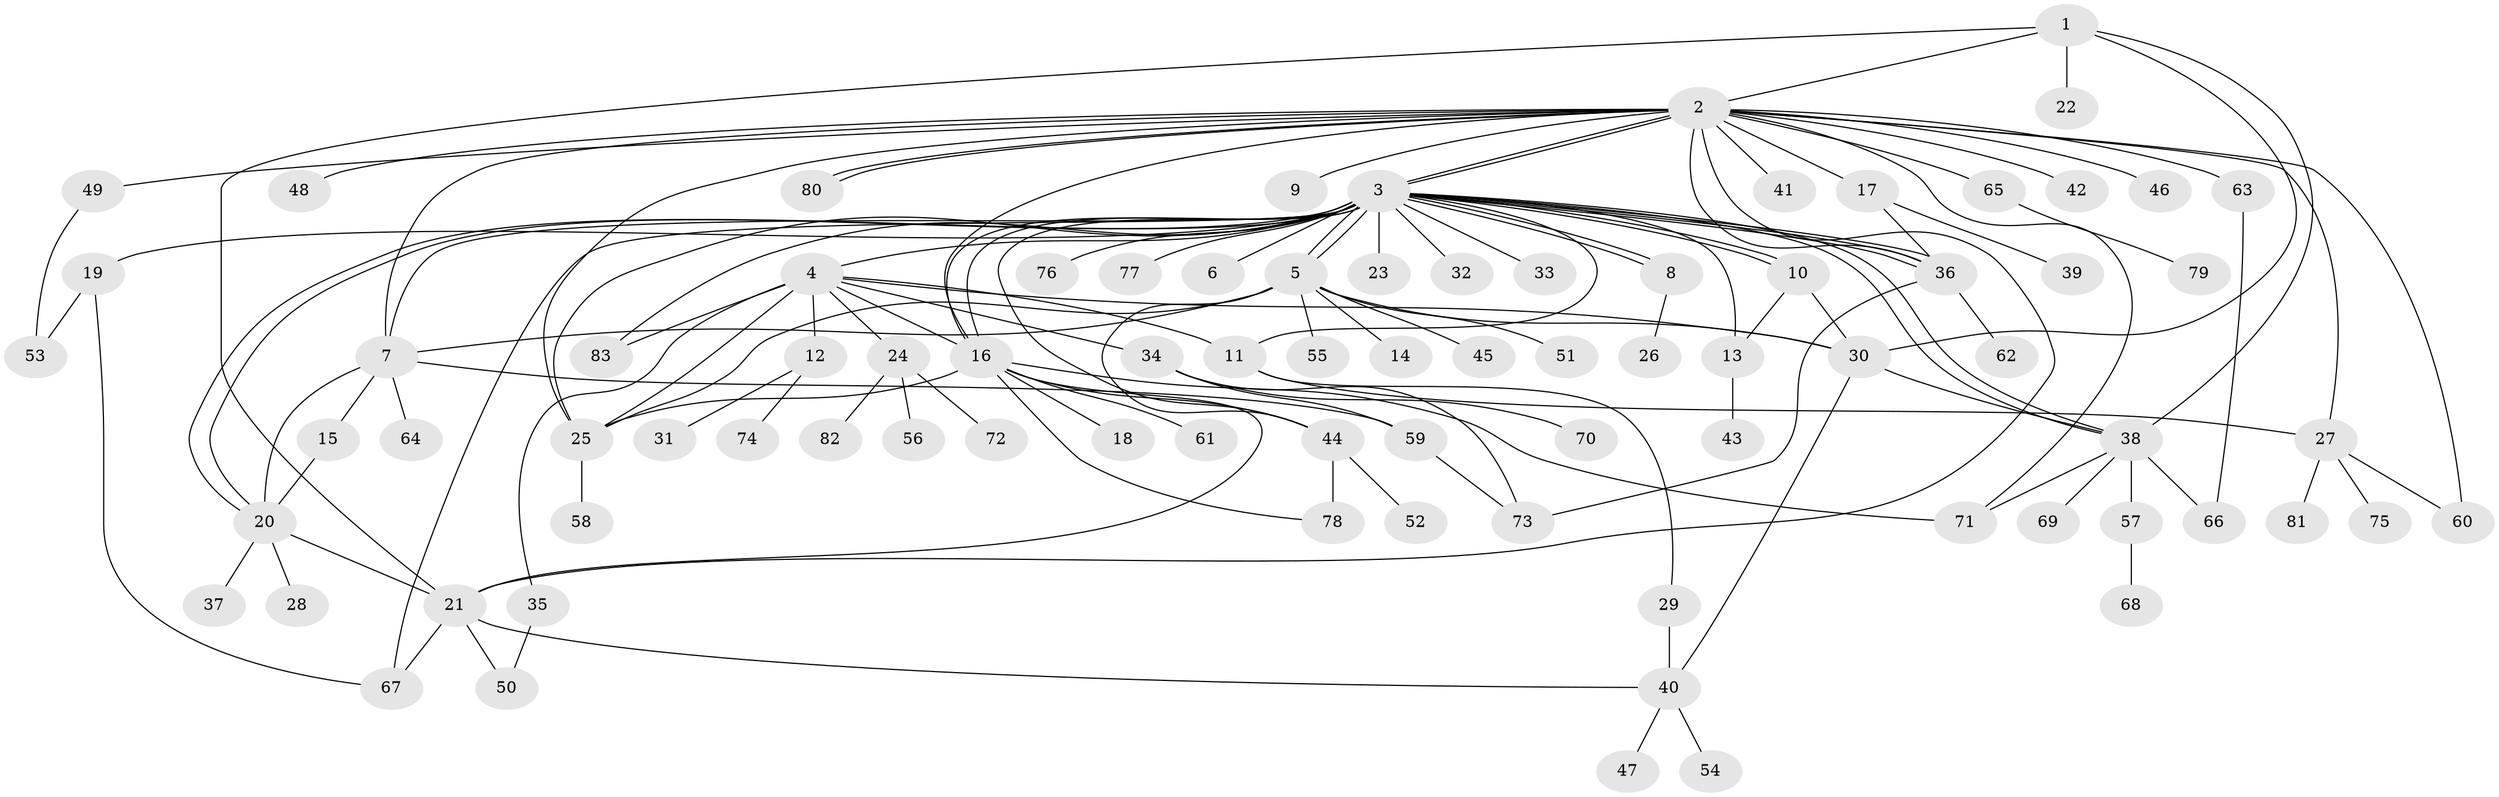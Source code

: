 // Generated by graph-tools (version 1.1) at 2025/26/03/09/25 03:26:01]
// undirected, 83 vertices, 132 edges
graph export_dot {
graph [start="1"]
  node [color=gray90,style=filled];
  1;
  2;
  3;
  4;
  5;
  6;
  7;
  8;
  9;
  10;
  11;
  12;
  13;
  14;
  15;
  16;
  17;
  18;
  19;
  20;
  21;
  22;
  23;
  24;
  25;
  26;
  27;
  28;
  29;
  30;
  31;
  32;
  33;
  34;
  35;
  36;
  37;
  38;
  39;
  40;
  41;
  42;
  43;
  44;
  45;
  46;
  47;
  48;
  49;
  50;
  51;
  52;
  53;
  54;
  55;
  56;
  57;
  58;
  59;
  60;
  61;
  62;
  63;
  64;
  65;
  66;
  67;
  68;
  69;
  70;
  71;
  72;
  73;
  74;
  75;
  76;
  77;
  78;
  79;
  80;
  81;
  82;
  83;
  1 -- 2;
  1 -- 21;
  1 -- 22;
  1 -- 30;
  1 -- 38;
  2 -- 3;
  2 -- 3;
  2 -- 7;
  2 -- 9;
  2 -- 16;
  2 -- 17;
  2 -- 21;
  2 -- 25;
  2 -- 27;
  2 -- 36;
  2 -- 41;
  2 -- 42;
  2 -- 46;
  2 -- 48;
  2 -- 49;
  2 -- 60;
  2 -- 63;
  2 -- 65;
  2 -- 71;
  2 -- 80;
  2 -- 80;
  3 -- 4;
  3 -- 5;
  3 -- 5;
  3 -- 6;
  3 -- 7;
  3 -- 8;
  3 -- 8;
  3 -- 10;
  3 -- 10;
  3 -- 11;
  3 -- 13;
  3 -- 16;
  3 -- 16;
  3 -- 19;
  3 -- 20;
  3 -- 20;
  3 -- 23;
  3 -- 25;
  3 -- 32;
  3 -- 33;
  3 -- 36;
  3 -- 36;
  3 -- 36;
  3 -- 38;
  3 -- 38;
  3 -- 44;
  3 -- 67;
  3 -- 76;
  3 -- 77;
  3 -- 83;
  4 -- 11;
  4 -- 12;
  4 -- 16;
  4 -- 24;
  4 -- 25;
  4 -- 30;
  4 -- 34;
  4 -- 35;
  4 -- 83;
  5 -- 7;
  5 -- 14;
  5 -- 25;
  5 -- 30;
  5 -- 44;
  5 -- 45;
  5 -- 51;
  5 -- 55;
  7 -- 15;
  7 -- 20;
  7 -- 59;
  7 -- 64;
  8 -- 26;
  10 -- 13;
  10 -- 30;
  11 -- 27;
  11 -- 29;
  12 -- 31;
  12 -- 74;
  13 -- 43;
  15 -- 20;
  16 -- 18;
  16 -- 21;
  16 -- 25;
  16 -- 44;
  16 -- 61;
  16 -- 71;
  16 -- 78;
  17 -- 36;
  17 -- 39;
  19 -- 53;
  19 -- 67;
  20 -- 21;
  20 -- 28;
  20 -- 37;
  21 -- 40;
  21 -- 50;
  21 -- 67;
  24 -- 56;
  24 -- 72;
  24 -- 82;
  25 -- 58;
  27 -- 60;
  27 -- 75;
  27 -- 81;
  29 -- 40;
  30 -- 38;
  30 -- 40;
  34 -- 59;
  34 -- 70;
  34 -- 73;
  35 -- 50;
  36 -- 62;
  36 -- 73;
  38 -- 57;
  38 -- 66;
  38 -- 69;
  38 -- 71;
  40 -- 47;
  40 -- 54;
  44 -- 52;
  44 -- 78;
  49 -- 53;
  57 -- 68;
  59 -- 73;
  63 -- 66;
  65 -- 79;
}

